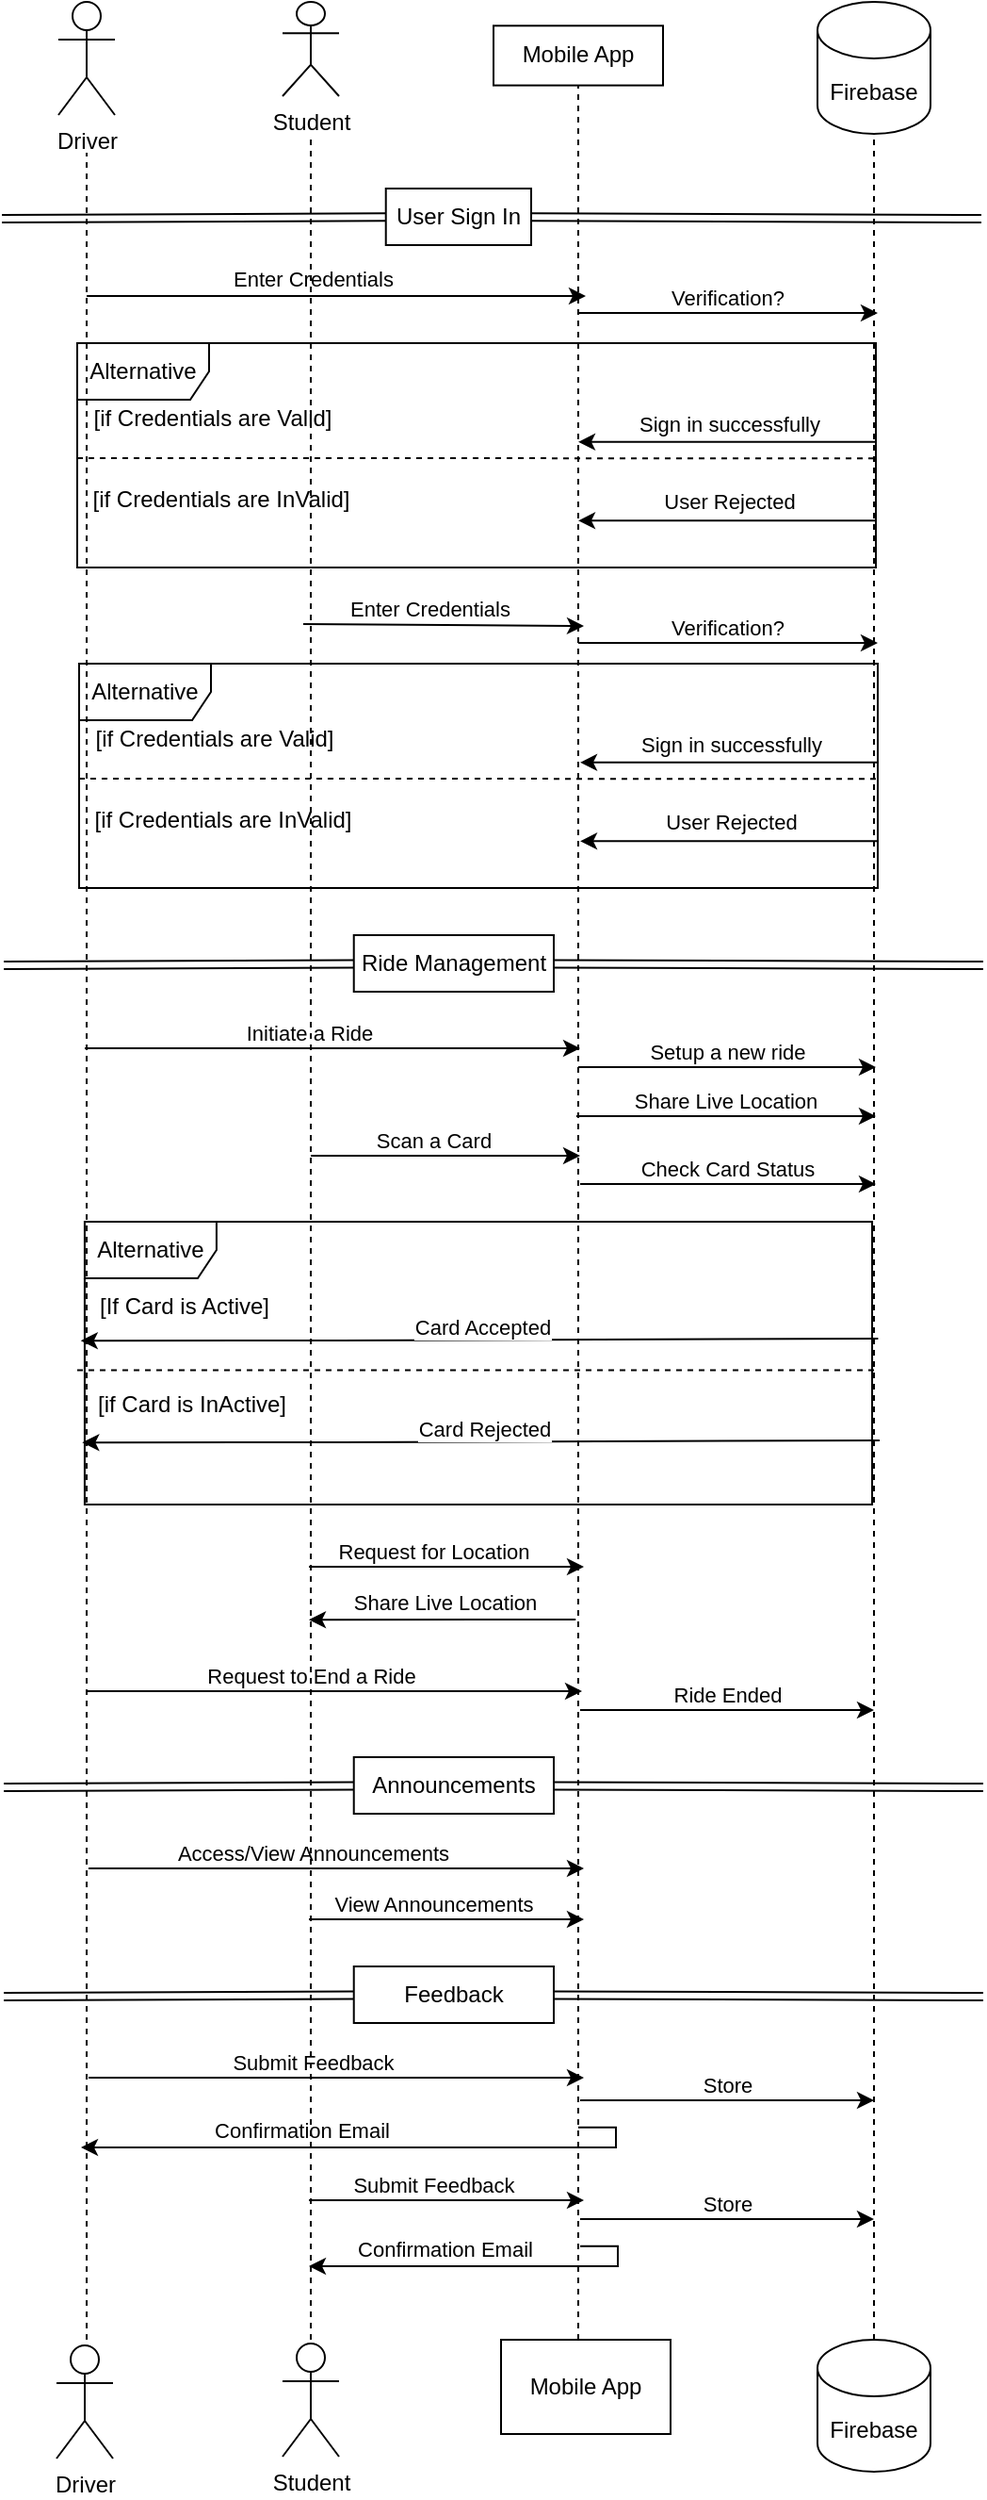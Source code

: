 <mxfile version="26.0.9">
  <diagram name="Page-1" id="13e1069c-82ec-6db2-03f1-153e76fe0fe0">
    <mxGraphModel dx="1500" dy="1287" grid="1" gridSize="10" guides="1" tooltips="1" connect="1" arrows="1" fold="1" page="0" pageScale="1" pageWidth="1100" pageHeight="850" background="none" math="0" shadow="0">
      <root>
        <mxCell id="0" />
        <mxCell id="1" parent="0" />
        <mxCell id="3LE9rSa6zF7Dc0Env5Aw-78" value="" style="endArrow=classic;html=1;rounded=0;" parent="1" edge="1">
          <mxGeometry width="50" height="50" relative="1" as="geometry">
            <mxPoint x="244" y="245" as="sourcePoint" />
            <mxPoint x="507" y="245" as="targetPoint" />
          </mxGeometry>
        </mxCell>
        <mxCell id="3LE9rSa6zF7Dc0Env5Aw-79" value="Initiate a Ride" style="edgeLabel;html=1;align=center;verticalAlign=middle;resizable=0;points=[];" parent="3LE9rSa6zF7Dc0Env5Aw-78" vertex="1" connectable="0">
          <mxGeometry x="-0.099" y="1" relative="1" as="geometry">
            <mxPoint y="-7" as="offset" />
          </mxGeometry>
        </mxCell>
        <mxCell id="3LE9rSa6zF7Dc0Env5Aw-80" value="" style="endArrow=classic;html=1;rounded=0;" parent="1" edge="1">
          <mxGeometry width="50" height="50" relative="1" as="geometry">
            <mxPoint x="506" y="255" as="sourcePoint" />
            <mxPoint x="664" y="255" as="targetPoint" />
          </mxGeometry>
        </mxCell>
        <mxCell id="3LE9rSa6zF7Dc0Env5Aw-81" value="Setup a new ride" style="edgeLabel;html=1;align=center;verticalAlign=middle;resizable=0;points=[];" parent="3LE9rSa6zF7Dc0Env5Aw-80" vertex="1" connectable="0">
          <mxGeometry x="-0.009" y="2" relative="1" as="geometry">
            <mxPoint y="-6" as="offset" />
          </mxGeometry>
        </mxCell>
        <mxCell id="3LE9rSa6zF7Dc0Env5Aw-82" value="" style="endArrow=classic;html=1;rounded=0;" parent="1" edge="1">
          <mxGeometry width="50" height="50" relative="1" as="geometry">
            <mxPoint x="505" y="281" as="sourcePoint" />
            <mxPoint x="664" y="281" as="targetPoint" />
          </mxGeometry>
        </mxCell>
        <mxCell id="3LE9rSa6zF7Dc0Env5Aw-83" value="Share Live Location" style="edgeLabel;html=1;align=center;verticalAlign=middle;resizable=0;points=[];" parent="3LE9rSa6zF7Dc0Env5Aw-82" vertex="1" connectable="0">
          <mxGeometry x="-0.009" y="2" relative="1" as="geometry">
            <mxPoint y="-6" as="offset" />
          </mxGeometry>
        </mxCell>
        <mxCell id="3LE9rSa6zF7Dc0Env5Aw-84" value="" style="endArrow=classic;html=1;rounded=0;" parent="1" edge="1">
          <mxGeometry width="50" height="50" relative="1" as="geometry">
            <mxPoint x="364" y="302" as="sourcePoint" />
            <mxPoint x="507" y="302" as="targetPoint" />
          </mxGeometry>
        </mxCell>
        <mxCell id="3LE9rSa6zF7Dc0Env5Aw-85" value="Scan a Card" style="edgeLabel;html=1;align=center;verticalAlign=middle;resizable=0;points=[];" parent="3LE9rSa6zF7Dc0Env5Aw-84" vertex="1" connectable="0">
          <mxGeometry x="-0.099" y="1" relative="1" as="geometry">
            <mxPoint y="-7" as="offset" />
          </mxGeometry>
        </mxCell>
        <mxCell id="3LE9rSa6zF7Dc0Env5Aw-86" value="" style="endArrow=classic;html=1;rounded=0;" parent="1" edge="1">
          <mxGeometry width="50" height="50" relative="1" as="geometry">
            <mxPoint x="507" y="317" as="sourcePoint" />
            <mxPoint x="664" y="317" as="targetPoint" />
          </mxGeometry>
        </mxCell>
        <mxCell id="3LE9rSa6zF7Dc0Env5Aw-87" value="Check Card Status" style="edgeLabel;html=1;align=center;verticalAlign=middle;resizable=0;points=[];" parent="3LE9rSa6zF7Dc0Env5Aw-86" vertex="1" connectable="0">
          <mxGeometry x="-0.009" y="2" relative="1" as="geometry">
            <mxPoint y="-6" as="offset" />
          </mxGeometry>
        </mxCell>
        <mxCell id="3LE9rSa6zF7Dc0Env5Aw-103" value="" style="endArrow=classic;html=1;rounded=0;" parent="1" edge="1">
          <mxGeometry width="50" height="50" relative="1" as="geometry">
            <mxPoint x="363" y="520" as="sourcePoint" />
            <mxPoint x="509" y="520" as="targetPoint" />
          </mxGeometry>
        </mxCell>
        <mxCell id="3LE9rSa6zF7Dc0Env5Aw-104" value="Request for Location" style="edgeLabel;html=1;align=center;verticalAlign=middle;resizable=0;points=[];" parent="3LE9rSa6zF7Dc0Env5Aw-103" vertex="1" connectable="0">
          <mxGeometry x="-0.099" y="1" relative="1" as="geometry">
            <mxPoint y="-7" as="offset" />
          </mxGeometry>
        </mxCell>
        <mxCell id="3LE9rSa6zF7Dc0Env5Aw-105" value="" style="endArrow=classic;html=1;rounded=0;entryX=-0.005;entryY=0.454;entryDx=0;entryDy=0;entryPerimeter=0;" parent="1" edge="1">
          <mxGeometry width="50" height="50" relative="1" as="geometry">
            <mxPoint x="504.63" y="548" as="sourcePoint" />
            <mxPoint x="363" y="548.1" as="targetPoint" />
            <Array as="points" />
          </mxGeometry>
        </mxCell>
        <mxCell id="3LE9rSa6zF7Dc0Env5Aw-106" value="Share Live Location" style="edgeLabel;html=1;align=center;verticalAlign=middle;resizable=0;points=[];" parent="3LE9rSa6zF7Dc0Env5Aw-105" vertex="1" connectable="0">
          <mxGeometry x="-0.009" y="2" relative="1" as="geometry">
            <mxPoint y="-11" as="offset" />
          </mxGeometry>
        </mxCell>
        <mxCell id="3LE9rSa6zF7Dc0Env5Aw-109" value="" style="endArrow=classic;html=1;rounded=0;" parent="1" edge="1">
          <mxGeometry width="50" height="50" relative="1" as="geometry">
            <mxPoint x="507" y="596" as="sourcePoint" />
            <mxPoint x="663" y="596" as="targetPoint" />
          </mxGeometry>
        </mxCell>
        <mxCell id="3LE9rSa6zF7Dc0Env5Aw-110" value="Ride Ended" style="edgeLabel;html=1;align=center;verticalAlign=middle;resizable=0;points=[];" parent="3LE9rSa6zF7Dc0Env5Aw-109" vertex="1" connectable="0">
          <mxGeometry x="-0.009" y="2" relative="1" as="geometry">
            <mxPoint y="-6" as="offset" />
          </mxGeometry>
        </mxCell>
        <mxCell id="3LE9rSa6zF7Dc0Env5Aw-147" value="" style="endArrow=classic;html=1;rounded=0;edgeStyle=elbowEdgeStyle;" parent="1" edge="1">
          <mxGeometry width="50" height="50" relative="1" as="geometry">
            <mxPoint x="506" y="817.317" as="sourcePoint" />
            <mxPoint x="242" y="828" as="targetPoint" />
            <Array as="points">
              <mxPoint x="526" y="848.767" />
            </Array>
          </mxGeometry>
        </mxCell>
        <mxCell id="3LE9rSa6zF7Dc0Env5Aw-148" value="Confirmation Email" style="edgeLabel;html=1;align=center;verticalAlign=middle;resizable=0;points=[];" parent="3LE9rSa6zF7Dc0Env5Aw-147" vertex="1" connectable="0">
          <mxGeometry x="0.258" y="1" relative="1" as="geometry">
            <mxPoint y="-10" as="offset" />
          </mxGeometry>
        </mxCell>
        <mxCell id="Om1g2NIAJvk-xu2bY28f-38" value="Driver" style="shape=umlActor;verticalLabelPosition=bottom;verticalAlign=top;html=1;outlineConnect=0;" parent="1" vertex="1">
          <mxGeometry x="230" y="-310" width="30" height="60" as="geometry" />
        </mxCell>
        <mxCell id="Om1g2NIAJvk-xu2bY28f-17" value="Firebase" style="shape=cylinder3;whiteSpace=wrap;html=1;boundedLbl=1;backgroundOutline=1;size=15;" parent="1" vertex="1">
          <mxGeometry x="633" y="-310" width="60" height="70" as="geometry" />
        </mxCell>
        <mxCell id="JW4kpRI1qPuGvppT-Yuk-4" value="" style="group;fontStyle=1" parent="1" vertex="1" connectable="0">
          <mxGeometry x="200" y="-211" width="520" height="30" as="geometry" />
        </mxCell>
        <mxCell id="JW4kpRI1qPuGvppT-Yuk-5" value="" style="shape=link;html=1;rounded=0;" parent="JW4kpRI1qPuGvppT-Yuk-4" source="JW4kpRI1qPuGvppT-Yuk-7" edge="1">
          <mxGeometry width="100" relative="1" as="geometry">
            <mxPoint y="16" as="sourcePoint" />
            <mxPoint x="520" y="16" as="targetPoint" />
          </mxGeometry>
        </mxCell>
        <mxCell id="JW4kpRI1qPuGvppT-Yuk-6" value="" style="shape=link;html=1;rounded=0;" parent="JW4kpRI1qPuGvppT-Yuk-4" target="JW4kpRI1qPuGvppT-Yuk-7" edge="1">
          <mxGeometry width="100" relative="1" as="geometry">
            <mxPoint y="16" as="sourcePoint" />
            <mxPoint x="520" y="16" as="targetPoint" />
          </mxGeometry>
        </mxCell>
        <mxCell id="JW4kpRI1qPuGvppT-Yuk-7" value="User Sign In" style="rounded=0;whiteSpace=wrap;html=1;" parent="JW4kpRI1qPuGvppT-Yuk-4" vertex="1">
          <mxGeometry x="203.86" width="77.14" height="30" as="geometry" />
        </mxCell>
        <mxCell id="JW4kpRI1qPuGvppT-Yuk-8" value="" style="endArrow=classic;html=1;rounded=0;" parent="1" edge="1">
          <mxGeometry width="50" height="50" relative="1" as="geometry">
            <mxPoint x="245" y="-154" as="sourcePoint" />
            <mxPoint x="510" y="-154" as="targetPoint" />
          </mxGeometry>
        </mxCell>
        <mxCell id="JW4kpRI1qPuGvppT-Yuk-9" value="Enter Credentials" style="edgeLabel;html=1;align=center;verticalAlign=middle;resizable=0;points=[];" parent="JW4kpRI1qPuGvppT-Yuk-8" vertex="1" connectable="0">
          <mxGeometry x="-0.099" y="1" relative="1" as="geometry">
            <mxPoint y="-8" as="offset" />
          </mxGeometry>
        </mxCell>
        <mxCell id="JW4kpRI1qPuGvppT-Yuk-10" value="" style="endArrow=classic;html=1;rounded=0;" parent="1" edge="1">
          <mxGeometry width="50" height="50" relative="1" as="geometry">
            <mxPoint x="506" y="-145" as="sourcePoint" />
            <mxPoint x="665" y="-145" as="targetPoint" />
          </mxGeometry>
        </mxCell>
        <mxCell id="JW4kpRI1qPuGvppT-Yuk-11" value="Verification?" style="edgeLabel;html=1;align=center;verticalAlign=middle;resizable=0;points=[];" parent="JW4kpRI1qPuGvppT-Yuk-10" vertex="1" connectable="0">
          <mxGeometry x="-0.009" y="2" relative="1" as="geometry">
            <mxPoint y="-6" as="offset" />
          </mxGeometry>
        </mxCell>
        <mxCell id="JW4kpRI1qPuGvppT-Yuk-12" value="" style="group" parent="1" vertex="1" connectable="0">
          <mxGeometry x="240" y="-129" width="424" height="119" as="geometry" />
        </mxCell>
        <mxCell id="JW4kpRI1qPuGvppT-Yuk-13" value="" style="group" parent="JW4kpRI1qPuGvppT-Yuk-12" vertex="1" connectable="0">
          <mxGeometry width="424" height="119" as="geometry" />
        </mxCell>
        <mxCell id="JW4kpRI1qPuGvppT-Yuk-14" value="Alternative" style="shape=umlFrame;whiteSpace=wrap;html=1;pointerEvents=0;width=70;height=30;" parent="JW4kpRI1qPuGvppT-Yuk-13" vertex="1">
          <mxGeometry width="424" height="119" as="geometry" />
        </mxCell>
        <mxCell id="JW4kpRI1qPuGvppT-Yuk-15" value="" style="endArrow=none;html=1;rounded=0;exitX=0;exitY=0.538;exitDx=0;exitDy=0;exitPerimeter=0;dashed=1;" parent="JW4kpRI1qPuGvppT-Yuk-13" edge="1">
          <mxGeometry width="50" height="50" relative="1" as="geometry">
            <mxPoint y="61.032" as="sourcePoint" />
            <mxPoint x="424" y="61.087" as="targetPoint" />
          </mxGeometry>
        </mxCell>
        <mxCell id="JW4kpRI1qPuGvppT-Yuk-16" value="[if Credentials are Valid]" style="text;html=1;align=center;verticalAlign=middle;whiteSpace=wrap;rounded=0;" parent="JW4kpRI1qPuGvppT-Yuk-12" vertex="1">
          <mxGeometry x="4.33" y="31.082" width="135.67" height="18.649" as="geometry" />
        </mxCell>
        <mxCell id="JW4kpRI1qPuGvppT-Yuk-17" value="" style="endArrow=classic;html=1;rounded=0;" parent="JW4kpRI1qPuGvppT-Yuk-12" edge="1">
          <mxGeometry width="50" height="50" relative="1" as="geometry">
            <mxPoint x="424" y="52.396" as="sourcePoint" />
            <mxPoint x="266" y="52.396" as="targetPoint" />
          </mxGeometry>
        </mxCell>
        <mxCell id="JW4kpRI1qPuGvppT-Yuk-18" value="Sign in successfully" style="edgeLabel;html=1;align=center;verticalAlign=middle;resizable=0;points=[];" parent="JW4kpRI1qPuGvppT-Yuk-17" vertex="1" connectable="0">
          <mxGeometry x="-0.009" y="2" relative="1" as="geometry">
            <mxPoint y="-12" as="offset" />
          </mxGeometry>
        </mxCell>
        <mxCell id="JW4kpRI1qPuGvppT-Yuk-19" value="[if Credentials are InValid]" style="text;html=1;align=center;verticalAlign=middle;whiteSpace=wrap;rounded=0;" parent="JW4kpRI1qPuGvppT-Yuk-12" vertex="1">
          <mxGeometry x="3.46" y="73.709" width="146.54" height="18.649" as="geometry" />
        </mxCell>
        <mxCell id="JW4kpRI1qPuGvppT-Yuk-20" value="" style="endArrow=classic;html=1;rounded=0;" parent="JW4kpRI1qPuGvppT-Yuk-12" edge="1">
          <mxGeometry width="50" height="50" relative="1" as="geometry">
            <mxPoint x="424" y="94.134" as="sourcePoint" />
            <mxPoint x="266" y="94.134" as="targetPoint" />
          </mxGeometry>
        </mxCell>
        <mxCell id="JW4kpRI1qPuGvppT-Yuk-21" value="User Rejected" style="edgeLabel;html=1;align=center;verticalAlign=middle;resizable=0;points=[];" parent="JW4kpRI1qPuGvppT-Yuk-20" vertex="1" connectable="0">
          <mxGeometry x="-0.009" y="2" relative="1" as="geometry">
            <mxPoint y="-12" as="offset" />
          </mxGeometry>
        </mxCell>
        <mxCell id="JW4kpRI1qPuGvppT-Yuk-22" value="" style="endArrow=classic;html=1;rounded=0;" parent="1" edge="1">
          <mxGeometry width="50" height="50" relative="1" as="geometry">
            <mxPoint x="360" y="20" as="sourcePoint" />
            <mxPoint x="509" y="21" as="targetPoint" />
          </mxGeometry>
        </mxCell>
        <mxCell id="JW4kpRI1qPuGvppT-Yuk-23" value="Enter Credentials" style="edgeLabel;html=1;align=center;verticalAlign=middle;resizable=0;points=[];" parent="JW4kpRI1qPuGvppT-Yuk-22" vertex="1" connectable="0">
          <mxGeometry x="-0.099" y="1" relative="1" as="geometry">
            <mxPoint y="-8" as="offset" />
          </mxGeometry>
        </mxCell>
        <mxCell id="JW4kpRI1qPuGvppT-Yuk-24" value="" style="endArrow=classic;html=1;rounded=0;" parent="1" edge="1">
          <mxGeometry width="50" height="50" relative="1" as="geometry">
            <mxPoint x="506" y="30" as="sourcePoint" />
            <mxPoint x="665" y="30" as="targetPoint" />
          </mxGeometry>
        </mxCell>
        <mxCell id="JW4kpRI1qPuGvppT-Yuk-25" value="Verification?" style="edgeLabel;html=1;align=center;verticalAlign=middle;resizable=0;points=[];" parent="JW4kpRI1qPuGvppT-Yuk-24" vertex="1" connectable="0">
          <mxGeometry x="-0.009" y="2" relative="1" as="geometry">
            <mxPoint y="-6" as="offset" />
          </mxGeometry>
        </mxCell>
        <mxCell id="JW4kpRI1qPuGvppT-Yuk-26" value="" style="group" parent="1" vertex="1" connectable="0">
          <mxGeometry x="241" y="41" width="424" height="119" as="geometry" />
        </mxCell>
        <mxCell id="JW4kpRI1qPuGvppT-Yuk-27" value="" style="group" parent="JW4kpRI1qPuGvppT-Yuk-26" vertex="1" connectable="0">
          <mxGeometry width="424" height="119" as="geometry" />
        </mxCell>
        <mxCell id="JW4kpRI1qPuGvppT-Yuk-28" value="Alternative" style="shape=umlFrame;whiteSpace=wrap;html=1;pointerEvents=0;width=70;height=30;" parent="JW4kpRI1qPuGvppT-Yuk-27" vertex="1">
          <mxGeometry width="424" height="119" as="geometry" />
        </mxCell>
        <mxCell id="JW4kpRI1qPuGvppT-Yuk-29" value="" style="endArrow=none;html=1;rounded=0;exitX=0;exitY=0.538;exitDx=0;exitDy=0;exitPerimeter=0;dashed=1;" parent="JW4kpRI1qPuGvppT-Yuk-27" edge="1">
          <mxGeometry width="50" height="50" relative="1" as="geometry">
            <mxPoint y="61.032" as="sourcePoint" />
            <mxPoint x="424" y="61.087" as="targetPoint" />
          </mxGeometry>
        </mxCell>
        <mxCell id="JW4kpRI1qPuGvppT-Yuk-30" value="[if Credentials are Valid]" style="text;html=1;align=center;verticalAlign=middle;whiteSpace=wrap;rounded=0;" parent="JW4kpRI1qPuGvppT-Yuk-26" vertex="1">
          <mxGeometry x="4.33" y="31.082" width="135.67" height="18.649" as="geometry" />
        </mxCell>
        <mxCell id="JW4kpRI1qPuGvppT-Yuk-31" value="" style="endArrow=classic;html=1;rounded=0;" parent="JW4kpRI1qPuGvppT-Yuk-26" edge="1">
          <mxGeometry width="50" height="50" relative="1" as="geometry">
            <mxPoint x="424" y="52.396" as="sourcePoint" />
            <mxPoint x="266" y="52.396" as="targetPoint" />
          </mxGeometry>
        </mxCell>
        <mxCell id="JW4kpRI1qPuGvppT-Yuk-32" value="Sign in successfully" style="edgeLabel;html=1;align=center;verticalAlign=middle;resizable=0;points=[];" parent="JW4kpRI1qPuGvppT-Yuk-31" vertex="1" connectable="0">
          <mxGeometry x="-0.009" y="2" relative="1" as="geometry">
            <mxPoint y="-12" as="offset" />
          </mxGeometry>
        </mxCell>
        <mxCell id="JW4kpRI1qPuGvppT-Yuk-33" value="[if Credentials are InValid]" style="text;html=1;align=center;verticalAlign=middle;whiteSpace=wrap;rounded=0;" parent="JW4kpRI1qPuGvppT-Yuk-26" vertex="1">
          <mxGeometry x="3.46" y="73.709" width="146.54" height="18.649" as="geometry" />
        </mxCell>
        <mxCell id="JW4kpRI1qPuGvppT-Yuk-34" value="" style="endArrow=classic;html=1;rounded=0;" parent="JW4kpRI1qPuGvppT-Yuk-26" edge="1">
          <mxGeometry width="50" height="50" relative="1" as="geometry">
            <mxPoint x="424" y="94.134" as="sourcePoint" />
            <mxPoint x="266" y="94.134" as="targetPoint" />
          </mxGeometry>
        </mxCell>
        <mxCell id="JW4kpRI1qPuGvppT-Yuk-35" value="User Rejected" style="edgeLabel;html=1;align=center;verticalAlign=middle;resizable=0;points=[];" parent="JW4kpRI1qPuGvppT-Yuk-34" vertex="1" connectable="0">
          <mxGeometry x="-0.009" y="2" relative="1" as="geometry">
            <mxPoint y="-12" as="offset" />
          </mxGeometry>
        </mxCell>
        <mxCell id="JW4kpRI1qPuGvppT-Yuk-41" value="" style="group;fontStyle=1" parent="1" vertex="1" connectable="0">
          <mxGeometry x="201" y="185" width="520" height="30" as="geometry" />
        </mxCell>
        <mxCell id="JW4kpRI1qPuGvppT-Yuk-42" value="" style="shape=link;html=1;rounded=0;" parent="JW4kpRI1qPuGvppT-Yuk-41" source="JW4kpRI1qPuGvppT-Yuk-44" edge="1">
          <mxGeometry width="100" relative="1" as="geometry">
            <mxPoint y="16" as="sourcePoint" />
            <mxPoint x="520" y="16" as="targetPoint" />
          </mxGeometry>
        </mxCell>
        <mxCell id="JW4kpRI1qPuGvppT-Yuk-43" value="" style="shape=link;html=1;rounded=0;" parent="JW4kpRI1qPuGvppT-Yuk-41" target="JW4kpRI1qPuGvppT-Yuk-44" edge="1">
          <mxGeometry width="100" relative="1" as="geometry">
            <mxPoint y="16" as="sourcePoint" />
            <mxPoint x="520" y="16" as="targetPoint" />
          </mxGeometry>
        </mxCell>
        <mxCell id="JW4kpRI1qPuGvppT-Yuk-44" value="Ride Management" style="rounded=0;whiteSpace=wrap;html=1;" parent="JW4kpRI1qPuGvppT-Yuk-41" vertex="1">
          <mxGeometry x="185.86" width="106.14" height="30" as="geometry" />
        </mxCell>
        <mxCell id="JW4kpRI1qPuGvppT-Yuk-47" value="" style="group" parent="1" vertex="1" connectable="0">
          <mxGeometry x="240" y="337" width="426" height="150" as="geometry" />
        </mxCell>
        <mxCell id="3LE9rSa6zF7Dc0Env5Aw-90" value="" style="endArrow=none;html=1;rounded=0;exitX=0;exitY=0.538;exitDx=0;exitDy=0;exitPerimeter=0;dashed=1;" parent="JW4kpRI1qPuGvppT-Yuk-47" edge="1">
          <mxGeometry width="50" height="50" relative="1" as="geometry">
            <mxPoint y="78.722" as="sourcePoint" />
            <mxPoint x="425" y="78.8" as="targetPoint" />
          </mxGeometry>
        </mxCell>
        <mxCell id="3LE9rSa6zF7Dc0Env5Aw-91" value="[If Card is Active]" style="text;html=1;align=center;verticalAlign=middle;whiteSpace=wrap;rounded=0;" parent="JW4kpRI1qPuGvppT-Yuk-47" vertex="1">
          <mxGeometry x="5" y="34" width="103.519" height="21" as="geometry" />
        </mxCell>
        <mxCell id="3LE9rSa6zF7Dc0Env5Aw-92" value="" style="endArrow=classic;html=1;rounded=0;entryX=-0.005;entryY=0.454;entryDx=0;entryDy=0;entryPerimeter=0;" parent="JW4kpRI1qPuGvppT-Yuk-47" edge="1">
          <mxGeometry width="50" height="50" relative="1" as="geometry">
            <mxPoint x="425.204" y="62" as="sourcePoint" />
            <mxPoint x="1.873" y="63.1" as="targetPoint" />
            <Array as="points">
              <mxPoint x="139.333" y="63" />
            </Array>
          </mxGeometry>
        </mxCell>
        <mxCell id="3LE9rSa6zF7Dc0Env5Aw-93" value="Card Accepted" style="edgeLabel;html=1;align=center;verticalAlign=middle;resizable=0;points=[];" parent="3LE9rSa6zF7Dc0Env5Aw-92" vertex="1" connectable="0">
          <mxGeometry x="-0.009" y="2" relative="1" as="geometry">
            <mxPoint y="-9" as="offset" />
          </mxGeometry>
        </mxCell>
        <mxCell id="3LE9rSa6zF7Dc0Env5Aw-94" value="[if Card is InActive]" style="text;html=1;align=center;verticalAlign=middle;whiteSpace=wrap;rounded=0;" parent="JW4kpRI1qPuGvppT-Yuk-47" vertex="1">
          <mxGeometry x="9.389" y="86" width="103.519" height="21" as="geometry" />
        </mxCell>
        <mxCell id="3LE9rSa6zF7Dc0Env5Aw-95" value="" style="endArrow=classic;html=1;rounded=0;entryX=-0.005;entryY=0.454;entryDx=0;entryDy=0;entryPerimeter=0;" parent="JW4kpRI1qPuGvppT-Yuk-47" edge="1">
          <mxGeometry width="50" height="50" relative="1" as="geometry">
            <mxPoint x="426" y="116" as="sourcePoint" />
            <mxPoint x="2.669" y="117.1" as="targetPoint" />
            <Array as="points">
              <mxPoint x="140.13" y="117" />
            </Array>
          </mxGeometry>
        </mxCell>
        <mxCell id="3LE9rSa6zF7Dc0Env5Aw-96" value="Card Rejected" style="edgeLabel;html=1;align=center;verticalAlign=middle;resizable=0;points=[];" parent="3LE9rSa6zF7Dc0Env5Aw-95" vertex="1" connectable="0">
          <mxGeometry x="-0.009" y="2" relative="1" as="geometry">
            <mxPoint y="-9" as="offset" />
          </mxGeometry>
        </mxCell>
        <mxCell id="3LE9rSa6zF7Dc0Env5Aw-89" value="Alternative" style="shape=umlFrame;whiteSpace=wrap;html=1;pointerEvents=0;width=70;height=30;" parent="JW4kpRI1qPuGvppT-Yuk-47" vertex="1">
          <mxGeometry x="3.96" width="418.06" height="150" as="geometry" />
        </mxCell>
        <mxCell id="JW4kpRI1qPuGvppT-Yuk-48" value="" style="endArrow=classic;html=1;rounded=0;" parent="1" edge="1">
          <mxGeometry width="50" height="50" relative="1" as="geometry">
            <mxPoint x="245" y="586" as="sourcePoint" />
            <mxPoint x="508" y="586" as="targetPoint" />
          </mxGeometry>
        </mxCell>
        <mxCell id="JW4kpRI1qPuGvppT-Yuk-49" value="Request to End a Ride" style="edgeLabel;html=1;align=center;verticalAlign=middle;resizable=0;points=[];" parent="JW4kpRI1qPuGvppT-Yuk-48" vertex="1" connectable="0">
          <mxGeometry x="-0.099" y="1" relative="1" as="geometry">
            <mxPoint y="-7" as="offset" />
          </mxGeometry>
        </mxCell>
        <mxCell id="JW4kpRI1qPuGvppT-Yuk-50" value="" style="group;fontStyle=1" parent="1" vertex="1" connectable="0">
          <mxGeometry x="201" y="621" width="520" height="30" as="geometry" />
        </mxCell>
        <mxCell id="JW4kpRI1qPuGvppT-Yuk-51" value="" style="shape=link;html=1;rounded=0;" parent="JW4kpRI1qPuGvppT-Yuk-50" source="JW4kpRI1qPuGvppT-Yuk-53" edge="1">
          <mxGeometry width="100" relative="1" as="geometry">
            <mxPoint y="16" as="sourcePoint" />
            <mxPoint x="520" y="16" as="targetPoint" />
          </mxGeometry>
        </mxCell>
        <mxCell id="JW4kpRI1qPuGvppT-Yuk-52" value="" style="shape=link;html=1;rounded=0;" parent="JW4kpRI1qPuGvppT-Yuk-50" target="JW4kpRI1qPuGvppT-Yuk-53" edge="1">
          <mxGeometry width="100" relative="1" as="geometry">
            <mxPoint y="16" as="sourcePoint" />
            <mxPoint x="520" y="16" as="targetPoint" />
          </mxGeometry>
        </mxCell>
        <mxCell id="JW4kpRI1qPuGvppT-Yuk-53" value="Announcements" style="rounded=0;whiteSpace=wrap;html=1;" parent="JW4kpRI1qPuGvppT-Yuk-50" vertex="1">
          <mxGeometry x="185.86" width="106.14" height="30" as="geometry" />
        </mxCell>
        <mxCell id="JW4kpRI1qPuGvppT-Yuk-54" value="" style="endArrow=classic;html=1;rounded=0;" parent="1" edge="1">
          <mxGeometry width="50" height="50" relative="1" as="geometry">
            <mxPoint x="246" y="680" as="sourcePoint" />
            <mxPoint x="509" y="680" as="targetPoint" />
          </mxGeometry>
        </mxCell>
        <mxCell id="JW4kpRI1qPuGvppT-Yuk-55" value="Access/View Announcements" style="edgeLabel;html=1;align=center;verticalAlign=middle;resizable=0;points=[];" parent="JW4kpRI1qPuGvppT-Yuk-54" vertex="1" connectable="0">
          <mxGeometry x="-0.099" y="1" relative="1" as="geometry">
            <mxPoint y="-7" as="offset" />
          </mxGeometry>
        </mxCell>
        <mxCell id="JW4kpRI1qPuGvppT-Yuk-56" value="" style="endArrow=classic;html=1;rounded=0;" parent="1" edge="1">
          <mxGeometry width="50" height="50" relative="1" as="geometry">
            <mxPoint x="363" y="707" as="sourcePoint" />
            <mxPoint x="509" y="707" as="targetPoint" />
          </mxGeometry>
        </mxCell>
        <mxCell id="JW4kpRI1qPuGvppT-Yuk-57" value="View Announcements" style="edgeLabel;html=1;align=center;verticalAlign=middle;resizable=0;points=[];" parent="JW4kpRI1qPuGvppT-Yuk-56" vertex="1" connectable="0">
          <mxGeometry x="-0.099" y="1" relative="1" as="geometry">
            <mxPoint y="-7" as="offset" />
          </mxGeometry>
        </mxCell>
        <mxCell id="JW4kpRI1qPuGvppT-Yuk-58" value="" style="group;fontStyle=1" parent="1" vertex="1" connectable="0">
          <mxGeometry x="201" y="732" width="520" height="30" as="geometry" />
        </mxCell>
        <mxCell id="JW4kpRI1qPuGvppT-Yuk-59" value="" style="shape=link;html=1;rounded=0;" parent="JW4kpRI1qPuGvppT-Yuk-58" source="JW4kpRI1qPuGvppT-Yuk-61" edge="1">
          <mxGeometry width="100" relative="1" as="geometry">
            <mxPoint y="16" as="sourcePoint" />
            <mxPoint x="520" y="16" as="targetPoint" />
          </mxGeometry>
        </mxCell>
        <mxCell id="JW4kpRI1qPuGvppT-Yuk-60" value="" style="shape=link;html=1;rounded=0;" parent="JW4kpRI1qPuGvppT-Yuk-58" target="JW4kpRI1qPuGvppT-Yuk-61" edge="1">
          <mxGeometry width="100" relative="1" as="geometry">
            <mxPoint y="16" as="sourcePoint" />
            <mxPoint x="520" y="16" as="targetPoint" />
          </mxGeometry>
        </mxCell>
        <mxCell id="JW4kpRI1qPuGvppT-Yuk-61" value="Feedback" style="rounded=0;whiteSpace=wrap;html=1;" parent="JW4kpRI1qPuGvppT-Yuk-58" vertex="1">
          <mxGeometry x="185.86" width="106.14" height="30" as="geometry" />
        </mxCell>
        <mxCell id="JW4kpRI1qPuGvppT-Yuk-62" value="" style="endArrow=classic;html=1;rounded=0;" parent="1" edge="1">
          <mxGeometry width="50" height="50" relative="1" as="geometry">
            <mxPoint x="246" y="791" as="sourcePoint" />
            <mxPoint x="509" y="791" as="targetPoint" />
          </mxGeometry>
        </mxCell>
        <mxCell id="JW4kpRI1qPuGvppT-Yuk-63" value="Submit Feedback" style="edgeLabel;html=1;align=center;verticalAlign=middle;resizable=0;points=[];" parent="JW4kpRI1qPuGvppT-Yuk-62" vertex="1" connectable="0">
          <mxGeometry x="-0.099" y="1" relative="1" as="geometry">
            <mxPoint y="-7" as="offset" />
          </mxGeometry>
        </mxCell>
        <mxCell id="JW4kpRI1qPuGvppT-Yuk-64" value="" style="endArrow=classic;html=1;rounded=0;" parent="1" edge="1">
          <mxGeometry width="50" height="50" relative="1" as="geometry">
            <mxPoint x="507" y="803" as="sourcePoint" />
            <mxPoint x="663" y="803" as="targetPoint" />
          </mxGeometry>
        </mxCell>
        <mxCell id="JW4kpRI1qPuGvppT-Yuk-65" value="Store" style="edgeLabel;html=1;align=center;verticalAlign=middle;resizable=0;points=[];" parent="JW4kpRI1qPuGvppT-Yuk-64" vertex="1" connectable="0">
          <mxGeometry x="-0.009" y="2" relative="1" as="geometry">
            <mxPoint y="-6" as="offset" />
          </mxGeometry>
        </mxCell>
        <mxCell id="JW4kpRI1qPuGvppT-Yuk-66" value="" style="endArrow=classic;html=1;rounded=0;" parent="1" edge="1">
          <mxGeometry width="50" height="50" relative="1" as="geometry">
            <mxPoint x="363" y="856" as="sourcePoint" />
            <mxPoint x="509" y="856" as="targetPoint" />
          </mxGeometry>
        </mxCell>
        <mxCell id="JW4kpRI1qPuGvppT-Yuk-67" value="Submit Feedback" style="edgeLabel;html=1;align=center;verticalAlign=middle;resizable=0;points=[];" parent="JW4kpRI1qPuGvppT-Yuk-66" vertex="1" connectable="0">
          <mxGeometry x="-0.099" y="1" relative="1" as="geometry">
            <mxPoint y="-7" as="offset" />
          </mxGeometry>
        </mxCell>
        <mxCell id="JW4kpRI1qPuGvppT-Yuk-68" value="" style="endArrow=classic;html=1;rounded=0;" parent="1" edge="1">
          <mxGeometry width="50" height="50" relative="1" as="geometry">
            <mxPoint x="507" y="866" as="sourcePoint" />
            <mxPoint x="663" y="866" as="targetPoint" />
          </mxGeometry>
        </mxCell>
        <mxCell id="JW4kpRI1qPuGvppT-Yuk-69" value="Store" style="edgeLabel;html=1;align=center;verticalAlign=middle;resizable=0;points=[];" parent="JW4kpRI1qPuGvppT-Yuk-68" vertex="1" connectable="0">
          <mxGeometry x="-0.009" y="2" relative="1" as="geometry">
            <mxPoint y="-6" as="offset" />
          </mxGeometry>
        </mxCell>
        <mxCell id="JW4kpRI1qPuGvppT-Yuk-70" value="" style="endArrow=classic;html=1;rounded=0;edgeStyle=elbowEdgeStyle;" parent="1" edge="1">
          <mxGeometry width="50" height="50" relative="1" as="geometry">
            <mxPoint x="507" y="880.317" as="sourcePoint" />
            <mxPoint x="363" y="891" as="targetPoint" />
            <Array as="points">
              <mxPoint x="527" y="911.767" />
            </Array>
          </mxGeometry>
        </mxCell>
        <mxCell id="JW4kpRI1qPuGvppT-Yuk-71" value="Confirmation Email" style="edgeLabel;html=1;align=center;verticalAlign=middle;resizable=0;points=[];" parent="JW4kpRI1qPuGvppT-Yuk-70" vertex="1" connectable="0">
          <mxGeometry x="0.258" y="1" relative="1" as="geometry">
            <mxPoint y="-10" as="offset" />
          </mxGeometry>
        </mxCell>
        <mxCell id="JW4kpRI1qPuGvppT-Yuk-73" value="" style="group" parent="1" vertex="1" connectable="0">
          <mxGeometry x="245" y="-310" width="418" height="1240" as="geometry" />
        </mxCell>
        <mxCell id="Om1g2NIAJvk-xu2bY28f-39" value="" style="endArrow=none;html=1;rounded=0;dashed=1;" parent="JW4kpRI1qPuGvppT-Yuk-73" edge="1">
          <mxGeometry width="50" height="50" relative="1" as="geometry">
            <mxPoint y="1240.0" as="sourcePoint" />
            <mxPoint y="80" as="targetPoint" />
          </mxGeometry>
        </mxCell>
        <mxCell id="JW4kpRI1qPuGvppT-Yuk-1" value="" style="group" parent="JW4kpRI1qPuGvppT-Yuk-73" vertex="1" connectable="0">
          <mxGeometry x="216" y="12.653" width="90" height="1227.347" as="geometry" />
        </mxCell>
        <mxCell id="Om1g2NIAJvk-xu2bY28f-48" value="" style="endArrow=none;html=1;rounded=0;dashed=1;" parent="JW4kpRI1qPuGvppT-Yuk-1" edge="1">
          <mxGeometry width="50" height="50" relative="1" as="geometry">
            <mxPoint x="45" y="1227.347" as="sourcePoint" />
            <mxPoint x="45" y="31.633" as="targetPoint" />
          </mxGeometry>
        </mxCell>
        <mxCell id="Om1g2NIAJvk-xu2bY28f-16" value="Mobile App" style="rounded=0;whiteSpace=wrap;html=1;" parent="JW4kpRI1qPuGvppT-Yuk-1" vertex="1">
          <mxGeometry width="90" height="31.633" as="geometry" />
        </mxCell>
        <mxCell id="Om1g2NIAJvk-xu2bY28f-49" value="" style="endArrow=none;html=1;rounded=0;dashed=1;entryX=0.5;entryY=1;entryDx=0;entryDy=0;entryPerimeter=0;" parent="JW4kpRI1qPuGvppT-Yuk-73" target="Om1g2NIAJvk-xu2bY28f-17" edge="1">
          <mxGeometry width="50" height="50" relative="1" as="geometry">
            <mxPoint x="418" y="1240" as="sourcePoint" />
            <mxPoint x="418" y="80" as="targetPoint" />
          </mxGeometry>
        </mxCell>
        <mxCell id="JW4kpRI1qPuGvppT-Yuk-3" value="" style="group" parent="JW4kpRI1qPuGvppT-Yuk-73" vertex="1" connectable="0">
          <mxGeometry x="104" width="30" height="1240.0" as="geometry" />
        </mxCell>
        <mxCell id="Om1g2NIAJvk-xu2bY28f-44" value="" style="endArrow=none;html=1;rounded=0;dashed=1;" parent="JW4kpRI1qPuGvppT-Yuk-3" edge="1">
          <mxGeometry width="50" height="50" relative="1" as="geometry">
            <mxPoint x="15" y="1240.0" as="sourcePoint" />
            <mxPoint x="15" y="70" as="targetPoint" />
          </mxGeometry>
        </mxCell>
        <mxCell id="Om1g2NIAJvk-xu2bY28f-43" value="Student" style="shape=umlActor;verticalLabelPosition=bottom;verticalAlign=top;html=1;outlineConnect=0;" parent="JW4kpRI1qPuGvppT-Yuk-3" vertex="1">
          <mxGeometry width="30" height="50" as="geometry" />
        </mxCell>
        <mxCell id="3LE9rSa6zF7Dc0Env5Aw-171" value="Driver" style="shape=umlActor;verticalLabelPosition=bottom;verticalAlign=top;html=1;outlineConnect=0;" parent="1" vertex="1">
          <mxGeometry x="229" y="933" width="30" height="60" as="geometry" />
        </mxCell>
        <mxCell id="3LE9rSa6zF7Dc0Env5Aw-172" value="Student" style="shape=umlActor;verticalLabelPosition=bottom;verticalAlign=top;html=1;outlineConnect=0;" parent="1" vertex="1">
          <mxGeometry x="349" y="932" width="30" height="60" as="geometry" />
        </mxCell>
        <mxCell id="3LE9rSa6zF7Dc0Env5Aw-174" value="Mobile App" style="rounded=0;whiteSpace=wrap;html=1;" parent="1" vertex="1">
          <mxGeometry x="465" y="930" width="90" height="50" as="geometry" />
        </mxCell>
        <mxCell id="3LE9rSa6zF7Dc0Env5Aw-175" value="Firebase" style="shape=cylinder3;whiteSpace=wrap;html=1;boundedLbl=1;backgroundOutline=1;size=15;" parent="1" vertex="1">
          <mxGeometry x="633" y="930" width="60" height="70" as="geometry" />
        </mxCell>
      </root>
    </mxGraphModel>
  </diagram>
</mxfile>
